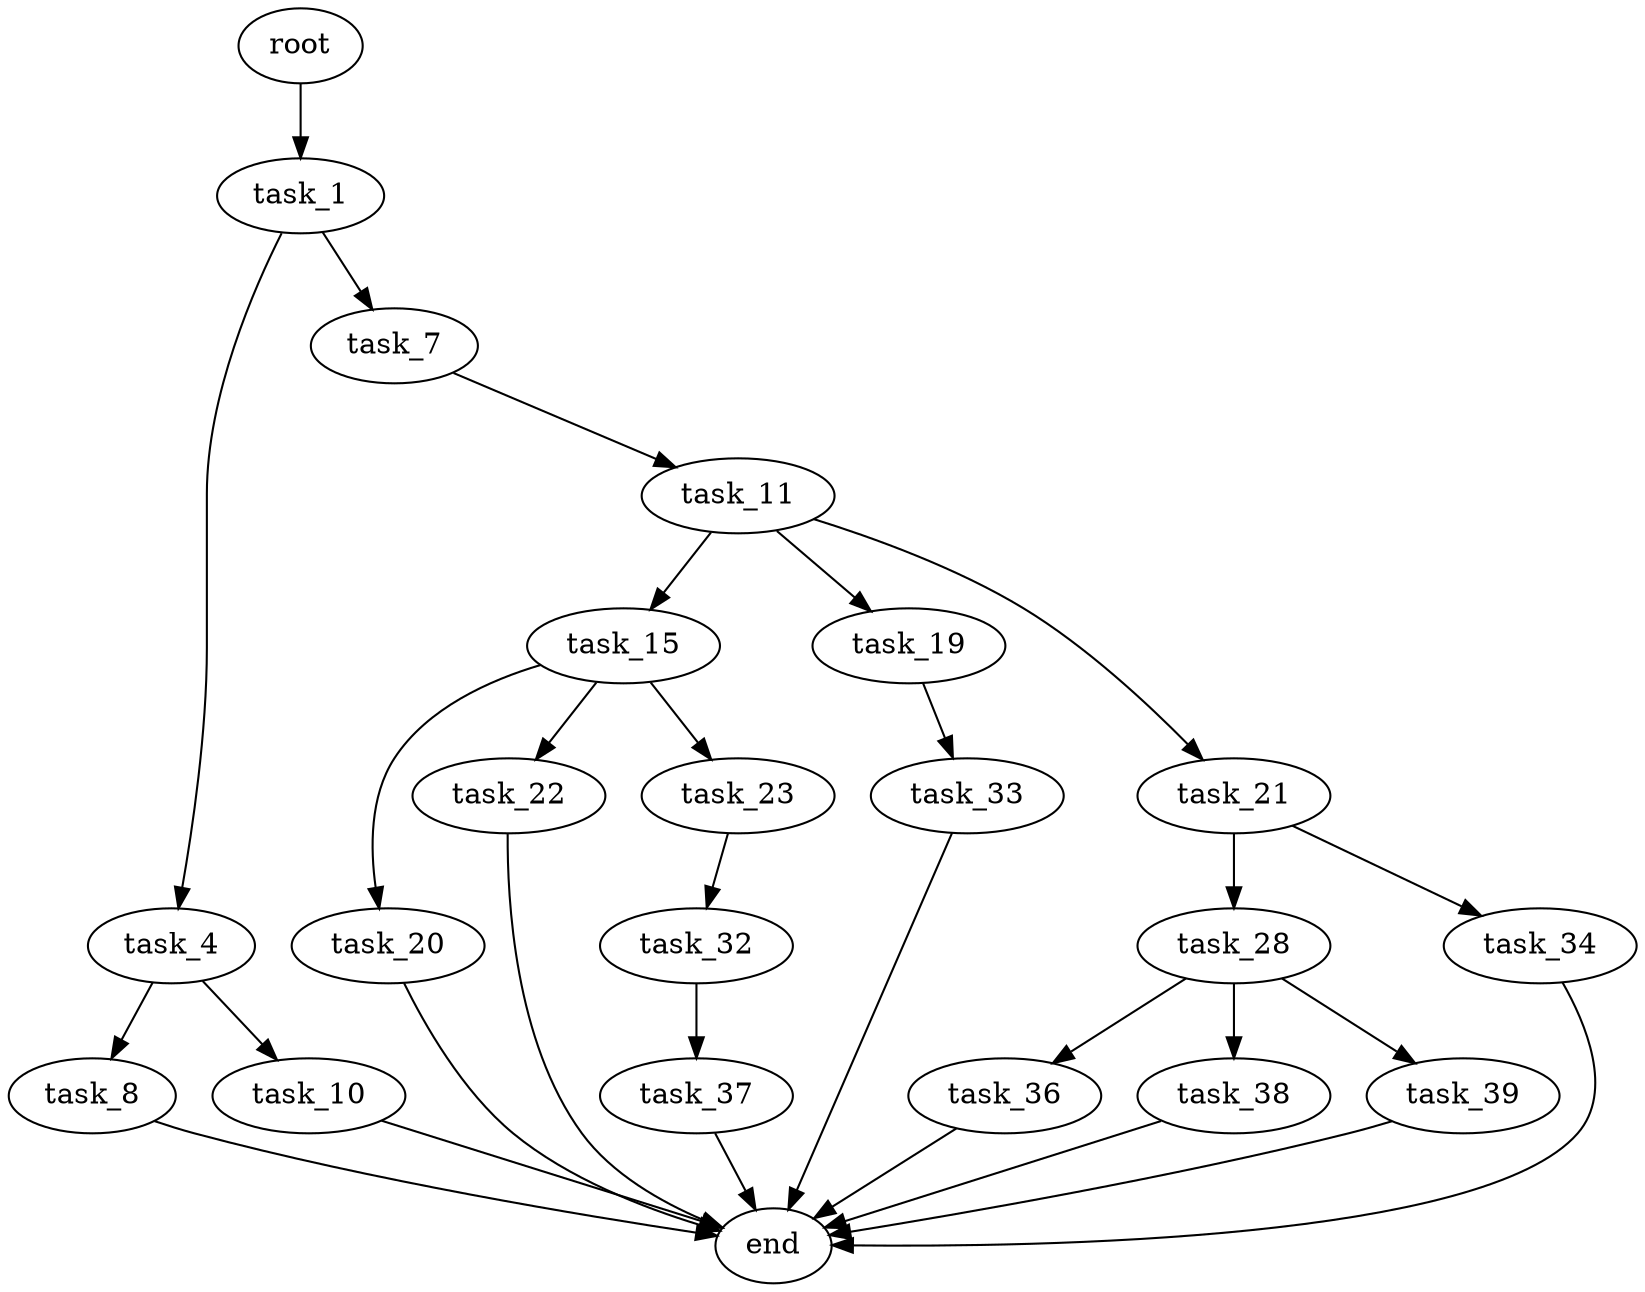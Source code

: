 digraph G {
  root [size="0.000000"];
  task_1 [size="549755813888.000000"];
  task_4 [size="137718333948.000000"];
  task_7 [size="68719476736.000000"];
  task_8 [size="140192427408.000000"];
  task_10 [size="1167395257327.000000"];
  task_11 [size="8589934592.000000"];
  end [size="0.000000"];
  task_15 [size="23867131647.000000"];
  task_19 [size="368293445632.000000"];
  task_21 [size="231928233984.000000"];
  task_20 [size="4260374699.000000"];
  task_22 [size="22063532958.000000"];
  task_23 [size="28991029248.000000"];
  task_33 [size="23957878531.000000"];
  task_28 [size="1573524532.000000"];
  task_34 [size="549755813888.000000"];
  task_32 [size="8589934592.000000"];
  task_36 [size="462361703309.000000"];
  task_38 [size="6737200583.000000"];
  task_39 [size="782757789696.000000"];
  task_37 [size="354396511939.000000"];

  root -> task_1 [size="1.000000"];
  task_1 -> task_4 [size="536870912.000000"];
  task_1 -> task_7 [size="536870912.000000"];
  task_4 -> task_8 [size="536870912.000000"];
  task_4 -> task_10 [size="536870912.000000"];
  task_7 -> task_11 [size="134217728.000000"];
  task_8 -> end [size="1.000000"];
  task_10 -> end [size="1.000000"];
  task_11 -> task_15 [size="33554432.000000"];
  task_11 -> task_19 [size="33554432.000000"];
  task_11 -> task_21 [size="33554432.000000"];
  task_15 -> task_20 [size="838860800.000000"];
  task_15 -> task_22 [size="838860800.000000"];
  task_15 -> task_23 [size="838860800.000000"];
  task_19 -> task_33 [size="411041792.000000"];
  task_21 -> task_28 [size="301989888.000000"];
  task_21 -> task_34 [size="301989888.000000"];
  task_20 -> end [size="1.000000"];
  task_22 -> end [size="1.000000"];
  task_23 -> task_32 [size="75497472.000000"];
  task_33 -> end [size="1.000000"];
  task_28 -> task_36 [size="33554432.000000"];
  task_28 -> task_38 [size="33554432.000000"];
  task_28 -> task_39 [size="33554432.000000"];
  task_34 -> end [size="1.000000"];
  task_32 -> task_37 [size="33554432.000000"];
  task_36 -> end [size="1.000000"];
  task_38 -> end [size="1.000000"];
  task_39 -> end [size="1.000000"];
  task_37 -> end [size="1.000000"];
}
